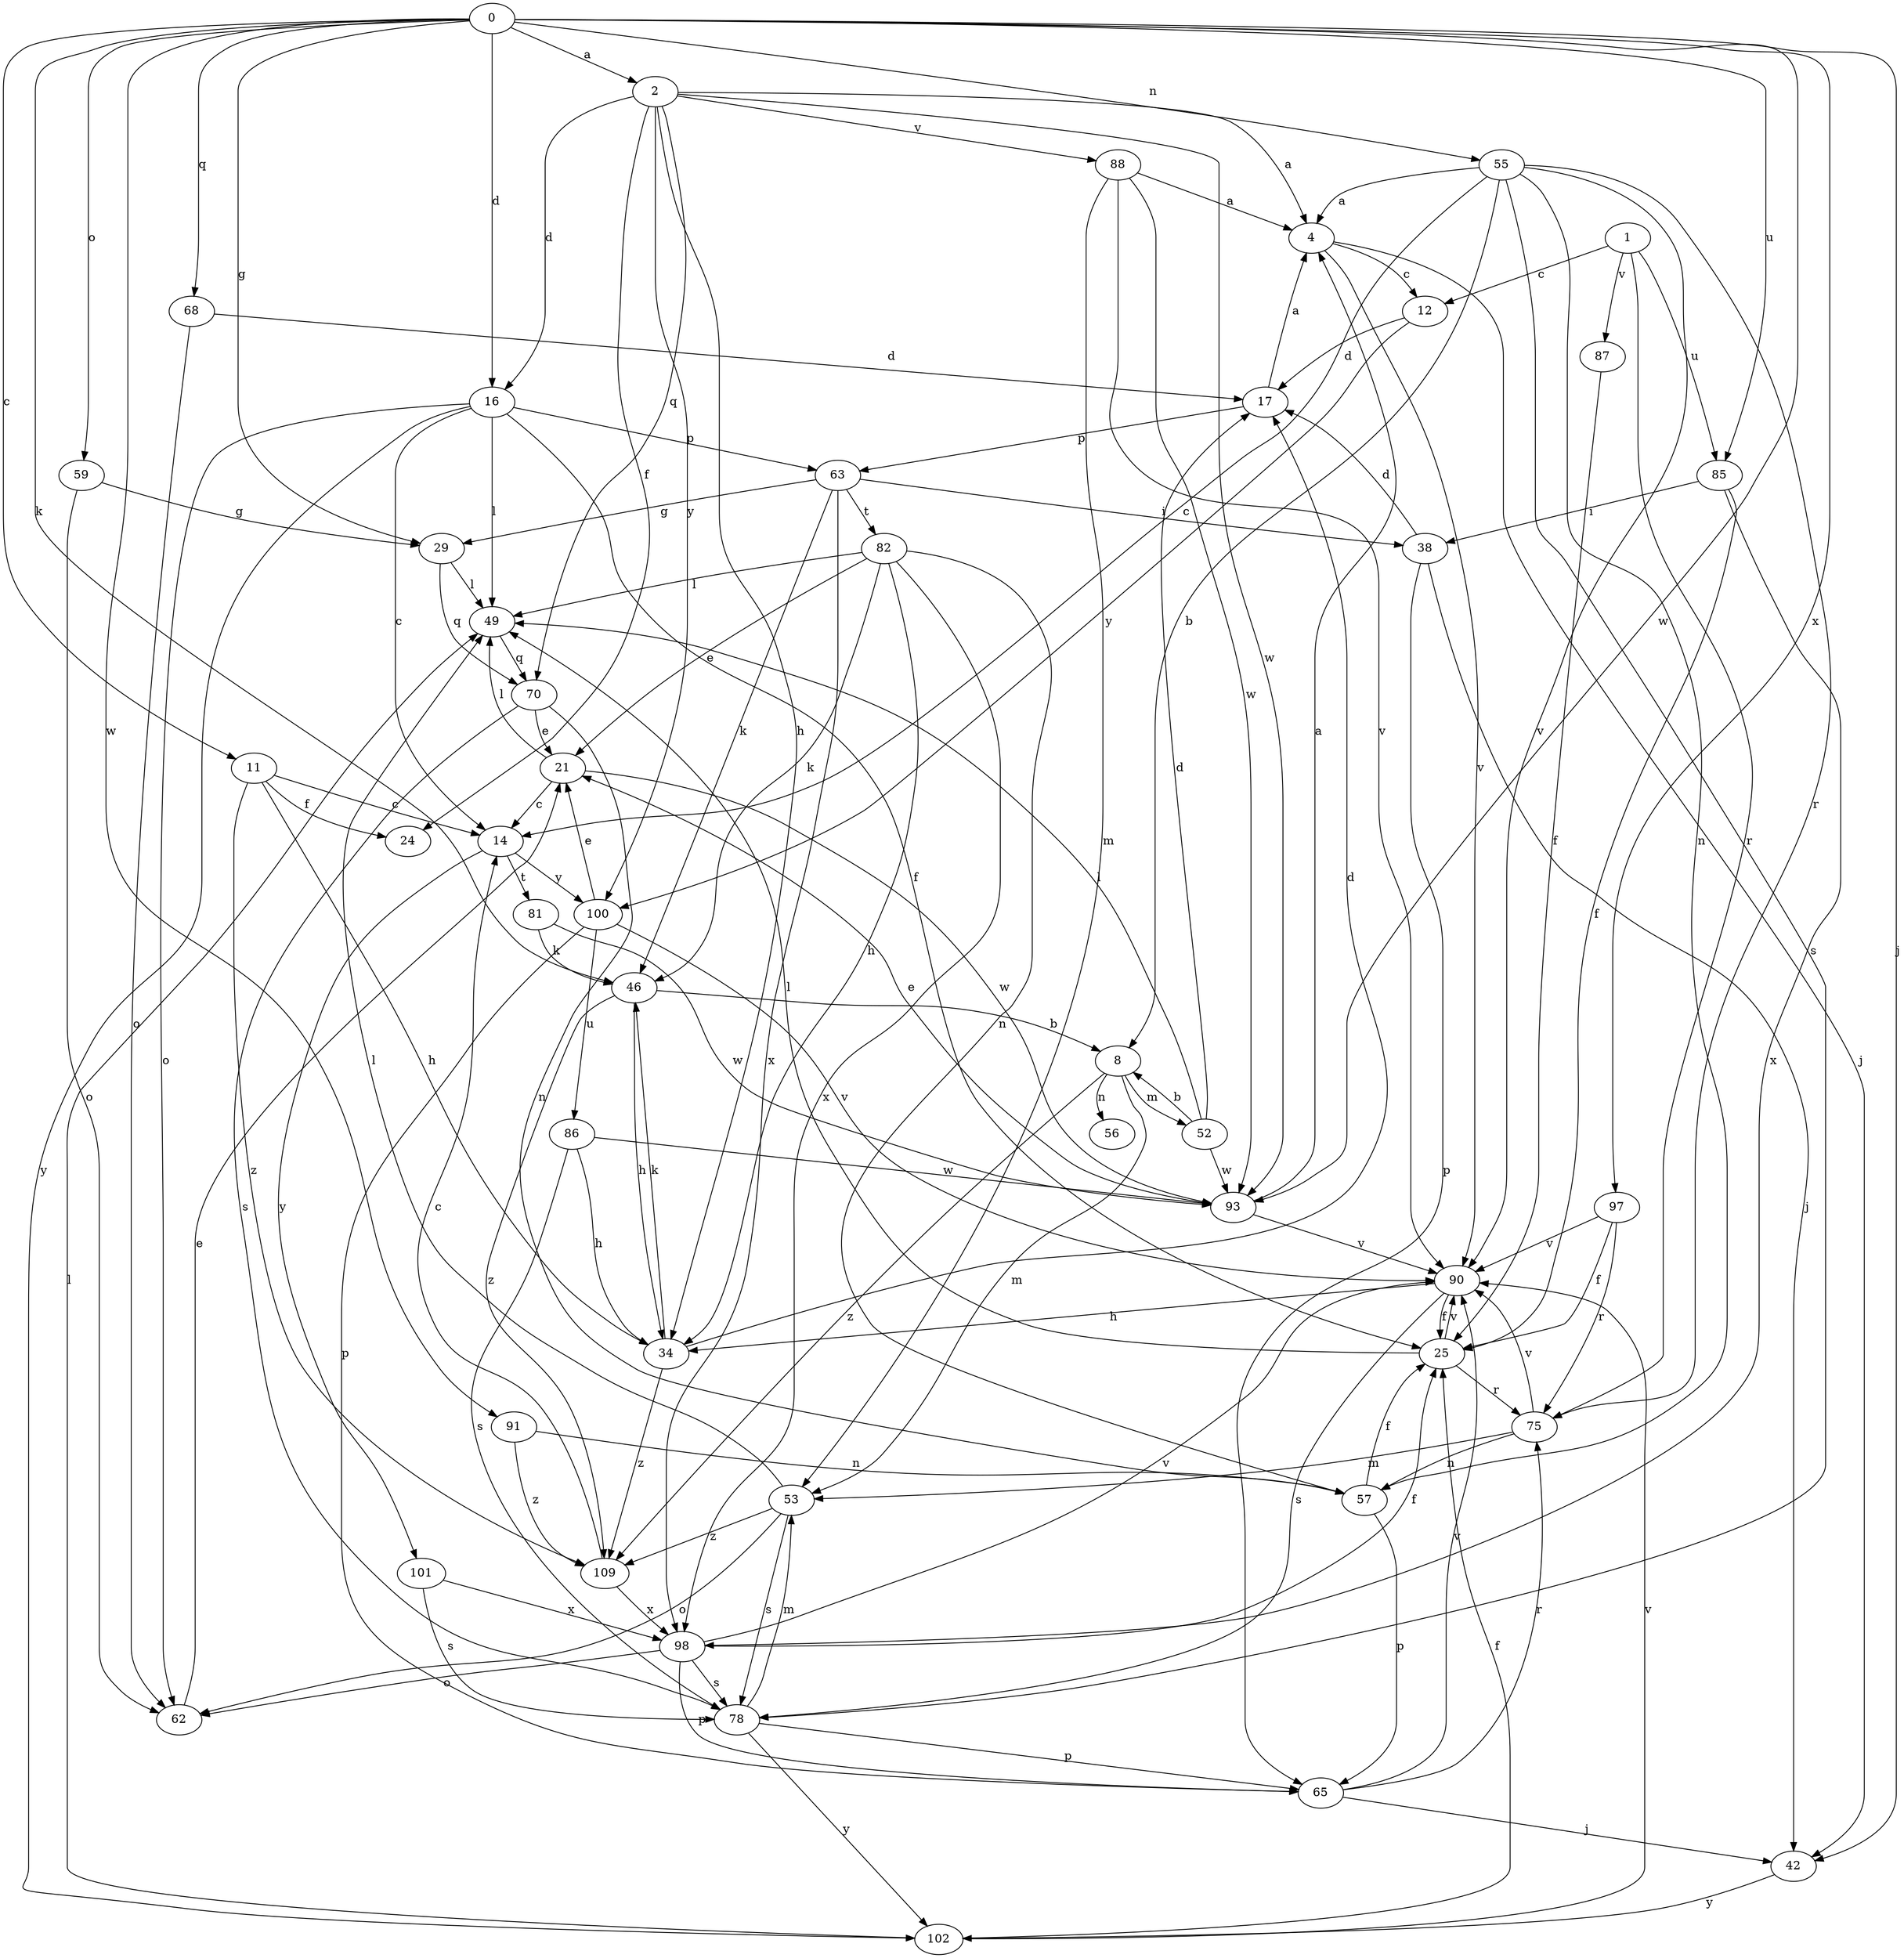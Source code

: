 strict digraph  {
0;
1;
2;
4;
8;
11;
12;
14;
16;
17;
21;
24;
25;
29;
34;
38;
42;
46;
49;
52;
53;
55;
56;
57;
59;
62;
63;
65;
68;
70;
75;
78;
81;
82;
85;
86;
87;
88;
90;
91;
93;
97;
98;
100;
101;
102;
109;
0 -> 2  [label=a];
0 -> 11  [label=c];
0 -> 16  [label=d];
0 -> 29  [label=g];
0 -> 42  [label=j];
0 -> 46  [label=k];
0 -> 55  [label=n];
0 -> 59  [label=o];
0 -> 68  [label=q];
0 -> 85  [label=u];
0 -> 91  [label=w];
0 -> 93  [label=w];
0 -> 97  [label=x];
1 -> 12  [label=c];
1 -> 75  [label=r];
1 -> 85  [label=u];
1 -> 87  [label=v];
2 -> 4  [label=a];
2 -> 16  [label=d];
2 -> 24  [label=f];
2 -> 34  [label=h];
2 -> 70  [label=q];
2 -> 88  [label=v];
2 -> 93  [label=w];
2 -> 100  [label=y];
4 -> 12  [label=c];
4 -> 42  [label=j];
4 -> 90  [label=v];
8 -> 52  [label=m];
8 -> 53  [label=m];
8 -> 56  [label=n];
8 -> 109  [label=z];
11 -> 14  [label=c];
11 -> 24  [label=f];
11 -> 34  [label=h];
11 -> 109  [label=z];
12 -> 17  [label=d];
12 -> 100  [label=y];
14 -> 81  [label=t];
14 -> 100  [label=y];
14 -> 101  [label=y];
16 -> 14  [label=c];
16 -> 25  [label=f];
16 -> 49  [label=l];
16 -> 62  [label=o];
16 -> 63  [label=p];
16 -> 102  [label=y];
17 -> 4  [label=a];
17 -> 63  [label=p];
21 -> 14  [label=c];
21 -> 49  [label=l];
21 -> 93  [label=w];
25 -> 49  [label=l];
25 -> 75  [label=r];
25 -> 90  [label=v];
29 -> 49  [label=l];
29 -> 70  [label=q];
34 -> 17  [label=d];
34 -> 46  [label=k];
34 -> 109  [label=z];
38 -> 17  [label=d];
38 -> 42  [label=j];
38 -> 65  [label=p];
42 -> 102  [label=y];
46 -> 8  [label=b];
46 -> 34  [label=h];
46 -> 109  [label=z];
49 -> 70  [label=q];
52 -> 8  [label=b];
52 -> 17  [label=d];
52 -> 49  [label=l];
52 -> 93  [label=w];
53 -> 49  [label=l];
53 -> 62  [label=o];
53 -> 78  [label=s];
53 -> 109  [label=z];
55 -> 4  [label=a];
55 -> 8  [label=b];
55 -> 14  [label=c];
55 -> 57  [label=n];
55 -> 75  [label=r];
55 -> 78  [label=s];
55 -> 90  [label=v];
57 -> 25  [label=f];
57 -> 65  [label=p];
59 -> 29  [label=g];
59 -> 62  [label=o];
62 -> 21  [label=e];
63 -> 29  [label=g];
63 -> 38  [label=i];
63 -> 46  [label=k];
63 -> 82  [label=t];
63 -> 98  [label=x];
65 -> 42  [label=j];
65 -> 75  [label=r];
65 -> 90  [label=v];
68 -> 17  [label=d];
68 -> 62  [label=o];
70 -> 21  [label=e];
70 -> 57  [label=n];
70 -> 78  [label=s];
75 -> 53  [label=m];
75 -> 57  [label=n];
75 -> 90  [label=v];
78 -> 53  [label=m];
78 -> 65  [label=p];
78 -> 102  [label=y];
81 -> 46  [label=k];
81 -> 93  [label=w];
82 -> 21  [label=e];
82 -> 34  [label=h];
82 -> 46  [label=k];
82 -> 49  [label=l];
82 -> 57  [label=n];
82 -> 98  [label=x];
85 -> 25  [label=f];
85 -> 38  [label=i];
85 -> 98  [label=x];
86 -> 34  [label=h];
86 -> 78  [label=s];
86 -> 93  [label=w];
87 -> 25  [label=f];
88 -> 4  [label=a];
88 -> 53  [label=m];
88 -> 90  [label=v];
88 -> 93  [label=w];
90 -> 25  [label=f];
90 -> 34  [label=h];
90 -> 78  [label=s];
91 -> 57  [label=n];
91 -> 109  [label=z];
93 -> 4  [label=a];
93 -> 21  [label=e];
93 -> 90  [label=v];
97 -> 25  [label=f];
97 -> 75  [label=r];
97 -> 90  [label=v];
98 -> 25  [label=f];
98 -> 62  [label=o];
98 -> 65  [label=p];
98 -> 78  [label=s];
98 -> 90  [label=v];
100 -> 21  [label=e];
100 -> 65  [label=p];
100 -> 86  [label=u];
100 -> 90  [label=v];
101 -> 78  [label=s];
101 -> 98  [label=x];
102 -> 25  [label=f];
102 -> 49  [label=l];
102 -> 90  [label=v];
109 -> 14  [label=c];
109 -> 98  [label=x];
}
